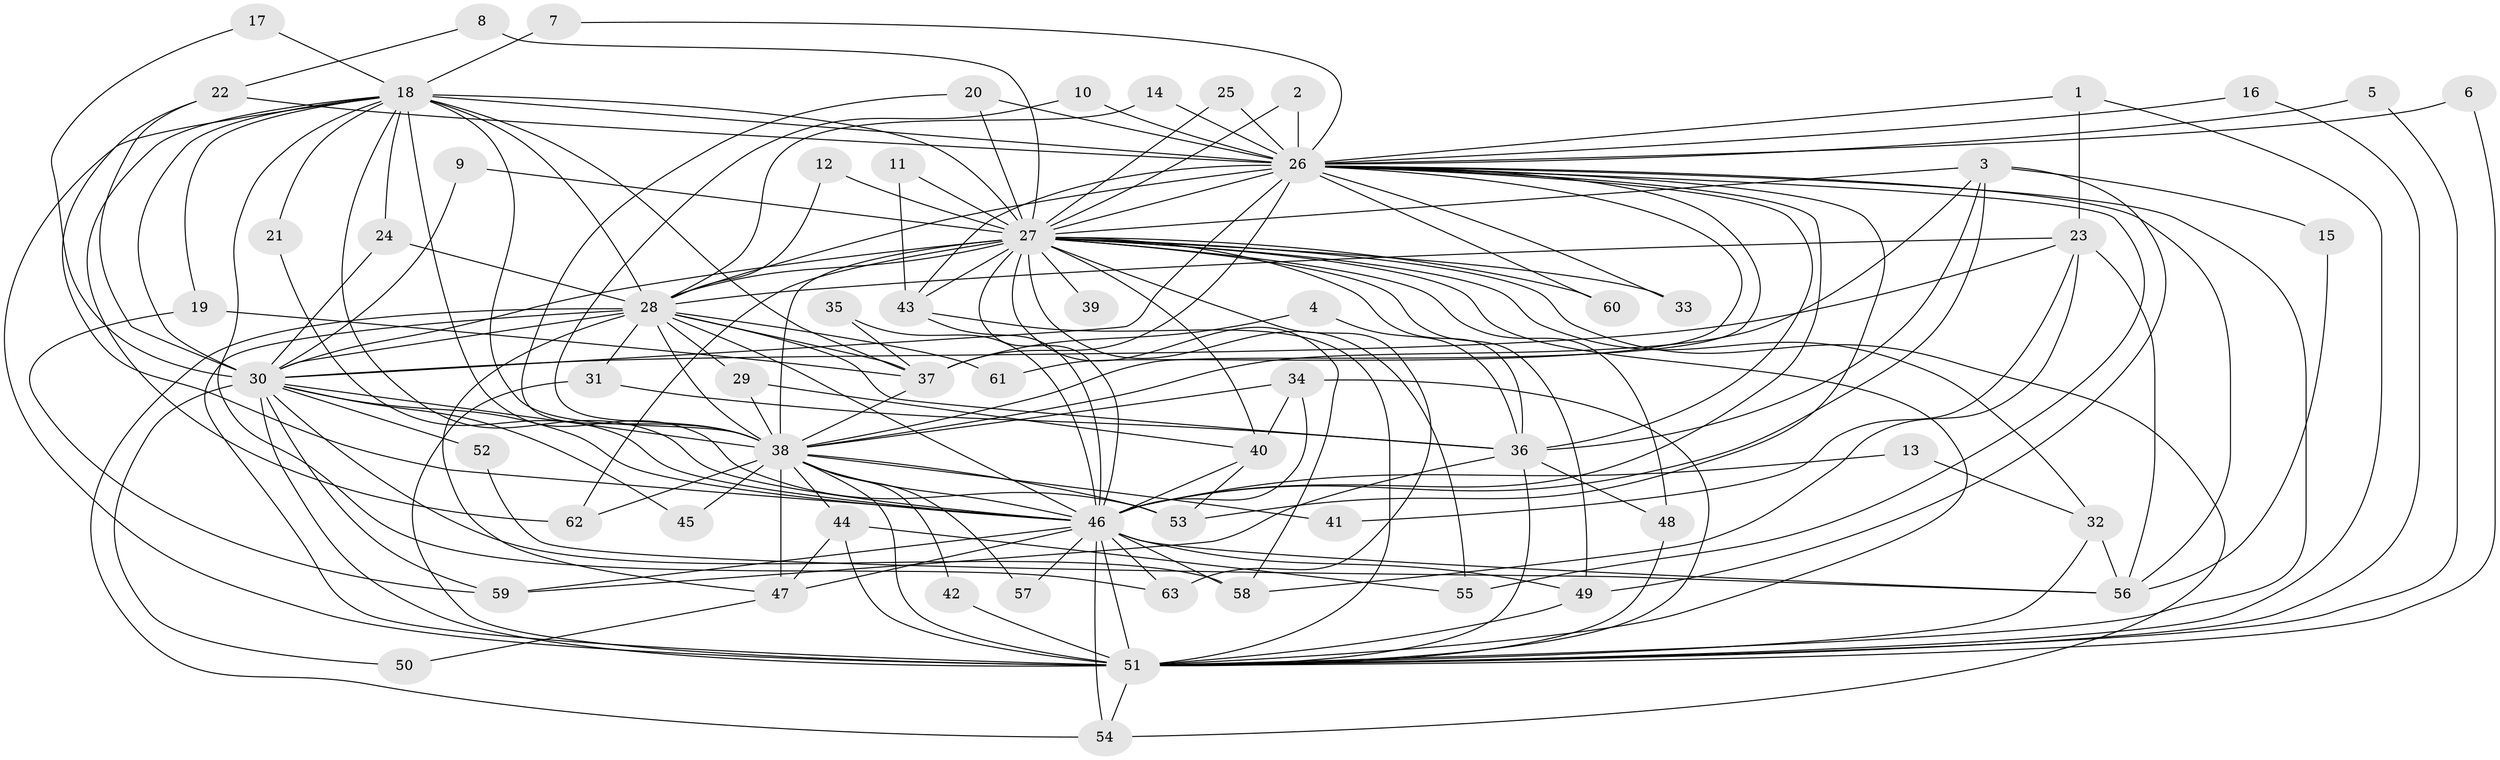 // original degree distribution, {25: 0.015873015873015872, 29: 0.007936507936507936, 27: 0.007936507936507936, 18: 0.007936507936507936, 22: 0.007936507936507936, 13: 0.007936507936507936, 21: 0.015873015873015872, 32: 0.007936507936507936, 4: 0.09523809523809523, 3: 0.16666666666666666, 6: 0.023809523809523808, 2: 0.5714285714285714, 7: 0.007936507936507936, 8: 0.015873015873015872, 5: 0.03968253968253968}
// Generated by graph-tools (version 1.1) at 2025/49/03/09/25 03:49:40]
// undirected, 63 vertices, 171 edges
graph export_dot {
graph [start="1"]
  node [color=gray90,style=filled];
  1;
  2;
  3;
  4;
  5;
  6;
  7;
  8;
  9;
  10;
  11;
  12;
  13;
  14;
  15;
  16;
  17;
  18;
  19;
  20;
  21;
  22;
  23;
  24;
  25;
  26;
  27;
  28;
  29;
  30;
  31;
  32;
  33;
  34;
  35;
  36;
  37;
  38;
  39;
  40;
  41;
  42;
  43;
  44;
  45;
  46;
  47;
  48;
  49;
  50;
  51;
  52;
  53;
  54;
  55;
  56;
  57;
  58;
  59;
  60;
  61;
  62;
  63;
  1 -- 23 [weight=1.0];
  1 -- 26 [weight=1.0];
  1 -- 51 [weight=1.0];
  2 -- 26 [weight=1.0];
  2 -- 27 [weight=1.0];
  3 -- 15 [weight=1.0];
  3 -- 27 [weight=1.0];
  3 -- 36 [weight=1.0];
  3 -- 38 [weight=1.0];
  3 -- 46 [weight=1.0];
  3 -- 49 [weight=1.0];
  4 -- 36 [weight=1.0];
  4 -- 37 [weight=1.0];
  5 -- 26 [weight=1.0];
  5 -- 51 [weight=1.0];
  6 -- 26 [weight=1.0];
  6 -- 51 [weight=1.0];
  7 -- 18 [weight=1.0];
  7 -- 26 [weight=1.0];
  8 -- 22 [weight=1.0];
  8 -- 27 [weight=1.0];
  9 -- 27 [weight=1.0];
  9 -- 30 [weight=1.0];
  10 -- 26 [weight=1.0];
  10 -- 38 [weight=1.0];
  11 -- 27 [weight=3.0];
  11 -- 43 [weight=1.0];
  12 -- 27 [weight=1.0];
  12 -- 28 [weight=1.0];
  13 -- 32 [weight=1.0];
  13 -- 46 [weight=1.0];
  14 -- 26 [weight=2.0];
  14 -- 28 [weight=1.0];
  15 -- 56 [weight=1.0];
  16 -- 26 [weight=1.0];
  16 -- 51 [weight=1.0];
  17 -- 18 [weight=1.0];
  17 -- 30 [weight=1.0];
  18 -- 19 [weight=1.0];
  18 -- 21 [weight=1.0];
  18 -- 24 [weight=1.0];
  18 -- 26 [weight=1.0];
  18 -- 27 [weight=2.0];
  18 -- 28 [weight=2.0];
  18 -- 30 [weight=1.0];
  18 -- 37 [weight=1.0];
  18 -- 38 [weight=3.0];
  18 -- 46 [weight=2.0];
  18 -- 51 [weight=1.0];
  18 -- 53 [weight=1.0];
  18 -- 62 [weight=1.0];
  18 -- 63 [weight=1.0];
  19 -- 37 [weight=1.0];
  19 -- 59 [weight=1.0];
  20 -- 26 [weight=1.0];
  20 -- 27 [weight=1.0];
  20 -- 38 [weight=1.0];
  21 -- 46 [weight=1.0];
  22 -- 26 [weight=1.0];
  22 -- 30 [weight=1.0];
  22 -- 46 [weight=1.0];
  23 -- 28 [weight=1.0];
  23 -- 30 [weight=1.0];
  23 -- 41 [weight=1.0];
  23 -- 56 [weight=1.0];
  23 -- 58 [weight=1.0];
  24 -- 28 [weight=1.0];
  24 -- 30 [weight=1.0];
  25 -- 26 [weight=1.0];
  25 -- 27 [weight=1.0];
  26 -- 27 [weight=2.0];
  26 -- 28 [weight=2.0];
  26 -- 30 [weight=1.0];
  26 -- 33 [weight=1.0];
  26 -- 36 [weight=1.0];
  26 -- 37 [weight=2.0];
  26 -- 38 [weight=1.0];
  26 -- 43 [weight=1.0];
  26 -- 46 [weight=1.0];
  26 -- 51 [weight=1.0];
  26 -- 53 [weight=1.0];
  26 -- 55 [weight=1.0];
  26 -- 56 [weight=1.0];
  26 -- 60 [weight=1.0];
  26 -- 61 [weight=1.0];
  27 -- 28 [weight=4.0];
  27 -- 30 [weight=3.0];
  27 -- 32 [weight=1.0];
  27 -- 33 [weight=2.0];
  27 -- 36 [weight=1.0];
  27 -- 38 [weight=2.0];
  27 -- 39 [weight=2.0];
  27 -- 40 [weight=1.0];
  27 -- 43 [weight=1.0];
  27 -- 46 [weight=2.0];
  27 -- 48 [weight=1.0];
  27 -- 49 [weight=1.0];
  27 -- 51 [weight=2.0];
  27 -- 54 [weight=1.0];
  27 -- 55 [weight=1.0];
  27 -- 58 [weight=1.0];
  27 -- 60 [weight=1.0];
  27 -- 62 [weight=1.0];
  27 -- 63 [weight=1.0];
  28 -- 29 [weight=1.0];
  28 -- 30 [weight=3.0];
  28 -- 31 [weight=1.0];
  28 -- 36 [weight=1.0];
  28 -- 37 [weight=2.0];
  28 -- 38 [weight=2.0];
  28 -- 46 [weight=2.0];
  28 -- 47 [weight=1.0];
  28 -- 51 [weight=3.0];
  28 -- 54 [weight=1.0];
  28 -- 61 [weight=1.0];
  29 -- 38 [weight=1.0];
  29 -- 40 [weight=1.0];
  30 -- 38 [weight=1.0];
  30 -- 45 [weight=1.0];
  30 -- 46 [weight=2.0];
  30 -- 50 [weight=1.0];
  30 -- 51 [weight=1.0];
  30 -- 52 [weight=1.0];
  30 -- 58 [weight=1.0];
  30 -- 59 [weight=1.0];
  31 -- 36 [weight=1.0];
  31 -- 51 [weight=1.0];
  32 -- 51 [weight=1.0];
  32 -- 56 [weight=1.0];
  34 -- 38 [weight=1.0];
  34 -- 40 [weight=1.0];
  34 -- 46 [weight=1.0];
  34 -- 51 [weight=1.0];
  35 -- 37 [weight=1.0];
  35 -- 46 [weight=1.0];
  36 -- 48 [weight=1.0];
  36 -- 51 [weight=1.0];
  36 -- 59 [weight=1.0];
  37 -- 38 [weight=1.0];
  38 -- 41 [weight=1.0];
  38 -- 42 [weight=1.0];
  38 -- 44 [weight=1.0];
  38 -- 45 [weight=1.0];
  38 -- 46 [weight=1.0];
  38 -- 47 [weight=2.0];
  38 -- 51 [weight=2.0];
  38 -- 53 [weight=1.0];
  38 -- 57 [weight=1.0];
  38 -- 62 [weight=1.0];
  40 -- 46 [weight=1.0];
  40 -- 53 [weight=1.0];
  42 -- 51 [weight=1.0];
  43 -- 46 [weight=1.0];
  43 -- 51 [weight=1.0];
  44 -- 47 [weight=1.0];
  44 -- 51 [weight=2.0];
  44 -- 55 [weight=1.0];
  46 -- 47 [weight=1.0];
  46 -- 49 [weight=1.0];
  46 -- 51 [weight=2.0];
  46 -- 54 [weight=1.0];
  46 -- 56 [weight=1.0];
  46 -- 57 [weight=1.0];
  46 -- 58 [weight=1.0];
  46 -- 59 [weight=1.0];
  46 -- 63 [weight=1.0];
  47 -- 50 [weight=1.0];
  48 -- 51 [weight=1.0];
  49 -- 51 [weight=1.0];
  51 -- 54 [weight=1.0];
  52 -- 56 [weight=1.0];
}
